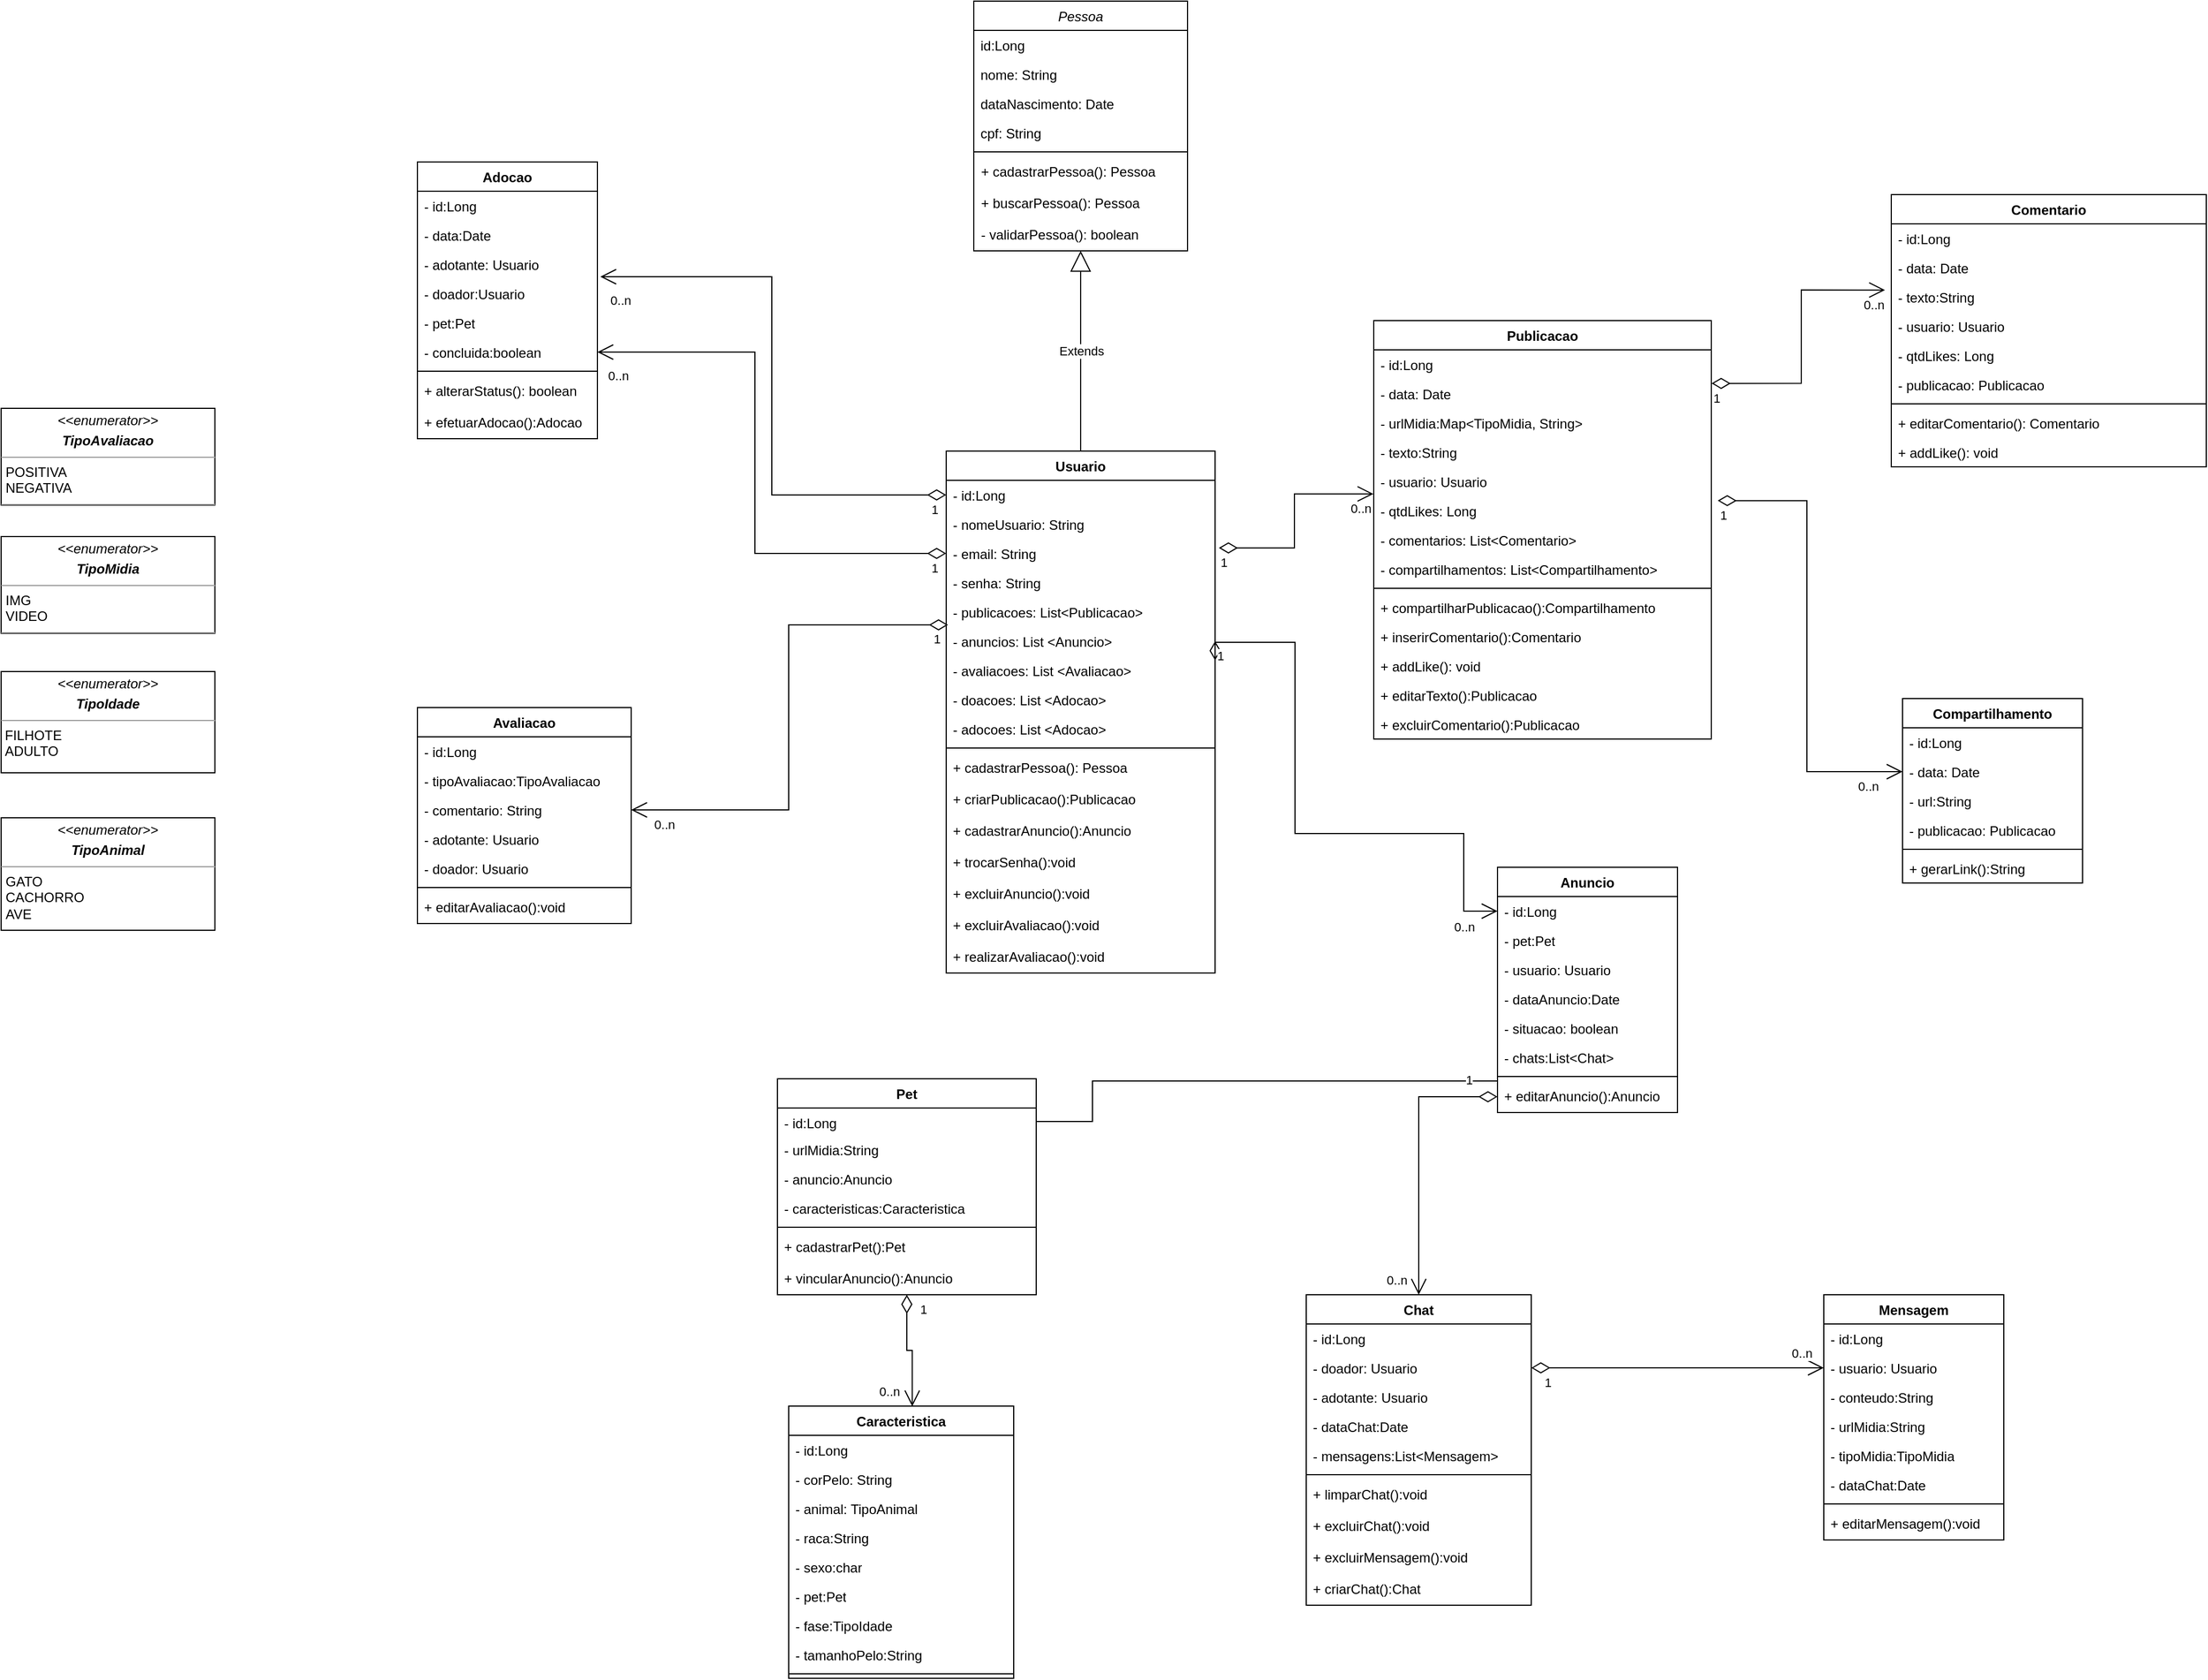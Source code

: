 <mxfile version="22.1.5" type="device">
  <diagram id="C5RBs43oDa-KdzZeNtuy" name="Page-1">
    <mxGraphModel dx="2420" dy="2047" grid="1" gridSize="10" guides="1" tooltips="1" connect="1" arrows="1" fold="1" page="1" pageScale="1" pageWidth="827" pageHeight="1169" math="0" shadow="0">
      <root>
        <mxCell id="WIyWlLk6GJQsqaUBKTNV-0" />
        <mxCell id="WIyWlLk6GJQsqaUBKTNV-1" parent="WIyWlLk6GJQsqaUBKTNV-0" />
        <mxCell id="zkfFHV4jXpPFQw0GAbJ--0" value="Pessoa" style="swimlane;fontStyle=2;align=center;verticalAlign=top;childLayout=stackLayout;horizontal=1;startSize=26;horizontalStack=0;resizeParent=1;resizeLast=0;collapsible=1;marginBottom=0;rounded=0;shadow=0;strokeWidth=1;" parent="WIyWlLk6GJQsqaUBKTNV-1" vertex="1">
          <mxGeometry x="294.5" y="-80" width="190" height="222" as="geometry">
            <mxRectangle x="230" y="140" width="160" height="26" as="alternateBounds" />
          </mxGeometry>
        </mxCell>
        <mxCell id="1n4p_gK2MadSeuQnllHb-14" value="id:Long" style="text;align=left;verticalAlign=top;spacingLeft=4;spacingRight=4;overflow=hidden;rotatable=0;points=[[0,0.5],[1,0.5]];portConstraint=eastwest;" vertex="1" parent="zkfFHV4jXpPFQw0GAbJ--0">
          <mxGeometry y="26" width="190" height="26" as="geometry" />
        </mxCell>
        <mxCell id="zkfFHV4jXpPFQw0GAbJ--1" value="nome: String" style="text;align=left;verticalAlign=top;spacingLeft=4;spacingRight=4;overflow=hidden;rotatable=0;points=[[0,0.5],[1,0.5]];portConstraint=eastwest;" parent="zkfFHV4jXpPFQw0GAbJ--0" vertex="1">
          <mxGeometry y="52" width="190" height="26" as="geometry" />
        </mxCell>
        <mxCell id="zkfFHV4jXpPFQw0GAbJ--2" value="dataNascimento: Date" style="text;align=left;verticalAlign=top;spacingLeft=4;spacingRight=4;overflow=hidden;rotatable=0;points=[[0,0.5],[1,0.5]];portConstraint=eastwest;rounded=0;shadow=0;html=0;" parent="zkfFHV4jXpPFQw0GAbJ--0" vertex="1">
          <mxGeometry y="78" width="190" height="26" as="geometry" />
        </mxCell>
        <mxCell id="zkfFHV4jXpPFQw0GAbJ--3" value="cpf: String&#xa;" style="text;align=left;verticalAlign=top;spacingLeft=4;spacingRight=4;overflow=hidden;rotatable=0;points=[[0,0.5],[1,0.5]];portConstraint=eastwest;rounded=0;shadow=0;html=0;" parent="zkfFHV4jXpPFQw0GAbJ--0" vertex="1">
          <mxGeometry y="104" width="190" height="26" as="geometry" />
        </mxCell>
        <mxCell id="zkfFHV4jXpPFQw0GAbJ--4" value="" style="line;html=1;strokeWidth=1;align=left;verticalAlign=middle;spacingTop=-1;spacingLeft=3;spacingRight=3;rotatable=0;labelPosition=right;points=[];portConstraint=eastwest;" parent="zkfFHV4jXpPFQw0GAbJ--0" vertex="1">
          <mxGeometry y="130" width="190" height="8" as="geometry" />
        </mxCell>
        <mxCell id="1n4p_gK2MadSeuQnllHb-171" value="+ cadastrarPessoa(): Pessoa" style="text;strokeColor=none;fillColor=none;align=left;verticalAlign=top;spacingLeft=4;spacingRight=4;overflow=hidden;rotatable=0;points=[[0,0.5],[1,0.5]];portConstraint=eastwest;whiteSpace=wrap;html=1;" vertex="1" parent="zkfFHV4jXpPFQw0GAbJ--0">
          <mxGeometry y="138" width="190" height="28" as="geometry" />
        </mxCell>
        <mxCell id="1n4p_gK2MadSeuQnllHb-172" value="+ buscarPessoa(): Pessoa" style="text;strokeColor=none;fillColor=none;align=left;verticalAlign=top;spacingLeft=4;spacingRight=4;overflow=hidden;rotatable=0;points=[[0,0.5],[1,0.5]];portConstraint=eastwest;whiteSpace=wrap;html=1;" vertex="1" parent="zkfFHV4jXpPFQw0GAbJ--0">
          <mxGeometry y="166" width="190" height="28" as="geometry" />
        </mxCell>
        <mxCell id="1n4p_gK2MadSeuQnllHb-173" value="- validarPessoa(): boolean" style="text;strokeColor=none;fillColor=none;align=left;verticalAlign=top;spacingLeft=4;spacingRight=4;overflow=hidden;rotatable=0;points=[[0,0.5],[1,0.5]];portConstraint=eastwest;whiteSpace=wrap;html=1;" vertex="1" parent="zkfFHV4jXpPFQw0GAbJ--0">
          <mxGeometry y="194" width="190" height="28" as="geometry" />
        </mxCell>
        <mxCell id="1n4p_gK2MadSeuQnllHb-1" value="Usuario" style="swimlane;fontStyle=1;align=center;verticalAlign=top;childLayout=stackLayout;horizontal=1;startSize=26;horizontalStack=0;resizeParent=1;resizeLast=0;collapsible=1;marginBottom=0;rounded=0;shadow=0;strokeWidth=1;" vertex="1" parent="WIyWlLk6GJQsqaUBKTNV-1">
          <mxGeometry x="270" y="320" width="239" height="464" as="geometry">
            <mxRectangle x="340" y="380" width="170" height="26" as="alternateBounds" />
          </mxGeometry>
        </mxCell>
        <mxCell id="1n4p_gK2MadSeuQnllHb-13" value="- id:Long" style="text;align=left;verticalAlign=top;spacingLeft=4;spacingRight=4;overflow=hidden;rotatable=0;points=[[0,0.5],[1,0.5]];portConstraint=eastwest;" vertex="1" parent="1n4p_gK2MadSeuQnllHb-1">
          <mxGeometry y="26" width="239" height="26" as="geometry" />
        </mxCell>
        <mxCell id="1n4p_gK2MadSeuQnllHb-2" value="- nomeUsuario: String" style="text;align=left;verticalAlign=top;spacingLeft=4;spacingRight=4;overflow=hidden;rotatable=0;points=[[0,0.5],[1,0.5]];portConstraint=eastwest;" vertex="1" parent="1n4p_gK2MadSeuQnllHb-1">
          <mxGeometry y="52" width="239" height="26" as="geometry" />
        </mxCell>
        <mxCell id="1n4p_gK2MadSeuQnllHb-4" value="- email: String" style="text;align=left;verticalAlign=top;spacingLeft=4;spacingRight=4;overflow=hidden;rotatable=0;points=[[0,0.5],[1,0.5]];portConstraint=eastwest;" vertex="1" parent="1n4p_gK2MadSeuQnllHb-1">
          <mxGeometry y="78" width="239" height="26" as="geometry" />
        </mxCell>
        <mxCell id="1n4p_gK2MadSeuQnllHb-5" value="- senha: String" style="text;align=left;verticalAlign=top;spacingLeft=4;spacingRight=4;overflow=hidden;rotatable=0;points=[[0,0.5],[1,0.5]];portConstraint=eastwest;" vertex="1" parent="1n4p_gK2MadSeuQnllHb-1">
          <mxGeometry y="104" width="239" height="26" as="geometry" />
        </mxCell>
        <mxCell id="1n4p_gK2MadSeuQnllHb-12" value="- publicacoes: List&lt;Publicacao&gt;" style="text;align=left;verticalAlign=top;spacingLeft=4;spacingRight=4;overflow=hidden;rotatable=0;points=[[0,0.5],[1,0.5]];portConstraint=eastwest;" vertex="1" parent="1n4p_gK2MadSeuQnllHb-1">
          <mxGeometry y="130" width="239" height="26" as="geometry" />
        </mxCell>
        <mxCell id="1n4p_gK2MadSeuQnllHb-108" value="- anuncios: List &lt;Anuncio&gt;" style="text;align=left;verticalAlign=top;spacingLeft=4;spacingRight=4;overflow=hidden;rotatable=0;points=[[0,0.5],[1,0.5]];portConstraint=eastwest;" vertex="1" parent="1n4p_gK2MadSeuQnllHb-1">
          <mxGeometry y="156" width="239" height="26" as="geometry" />
        </mxCell>
        <mxCell id="1n4p_gK2MadSeuQnllHb-139" value="- avaliacoes: List &lt;Avaliacao&gt;" style="text;align=left;verticalAlign=top;spacingLeft=4;spacingRight=4;overflow=hidden;rotatable=0;points=[[0,0.5],[1,0.5]];portConstraint=eastwest;" vertex="1" parent="1n4p_gK2MadSeuQnllHb-1">
          <mxGeometry y="182" width="239" height="26" as="geometry" />
        </mxCell>
        <mxCell id="1n4p_gK2MadSeuQnllHb-158" value="- doacoes: List &lt;Adocao&gt;" style="text;align=left;verticalAlign=top;spacingLeft=4;spacingRight=4;overflow=hidden;rotatable=0;points=[[0,0.5],[1,0.5]];portConstraint=eastwest;" vertex="1" parent="1n4p_gK2MadSeuQnllHb-1">
          <mxGeometry y="208" width="239" height="26" as="geometry" />
        </mxCell>
        <mxCell id="1n4p_gK2MadSeuQnllHb-159" value="- adocoes: List &lt;Adocao&gt;" style="text;align=left;verticalAlign=top;spacingLeft=4;spacingRight=4;overflow=hidden;rotatable=0;points=[[0,0.5],[1,0.5]];portConstraint=eastwest;" vertex="1" parent="1n4p_gK2MadSeuQnllHb-1">
          <mxGeometry y="234" width="239" height="26" as="geometry" />
        </mxCell>
        <mxCell id="1n4p_gK2MadSeuQnllHb-3" value="" style="line;html=1;strokeWidth=1;align=left;verticalAlign=middle;spacingTop=-1;spacingLeft=3;spacingRight=3;rotatable=0;labelPosition=right;points=[];portConstraint=eastwest;" vertex="1" parent="1n4p_gK2MadSeuQnllHb-1">
          <mxGeometry y="260" width="239" height="8" as="geometry" />
        </mxCell>
        <mxCell id="1n4p_gK2MadSeuQnllHb-174" value="+ cadastrarPessoa(): Pessoa" style="text;strokeColor=none;fillColor=none;align=left;verticalAlign=top;spacingLeft=4;spacingRight=4;overflow=hidden;rotatable=0;points=[[0,0.5],[1,0.5]];portConstraint=eastwest;whiteSpace=wrap;html=1;" vertex="1" parent="1n4p_gK2MadSeuQnllHb-1">
          <mxGeometry y="268" width="239" height="28" as="geometry" />
        </mxCell>
        <mxCell id="1n4p_gK2MadSeuQnllHb-175" value="+ criarPublicacao():Publicacao" style="text;strokeColor=none;fillColor=none;align=left;verticalAlign=top;spacingLeft=4;spacingRight=4;overflow=hidden;rotatable=0;points=[[0,0.5],[1,0.5]];portConstraint=eastwest;whiteSpace=wrap;html=1;" vertex="1" parent="1n4p_gK2MadSeuQnllHb-1">
          <mxGeometry y="296" width="239" height="28" as="geometry" />
        </mxCell>
        <mxCell id="1n4p_gK2MadSeuQnllHb-176" value="+ cadastrarAnuncio():Anuncio" style="text;strokeColor=none;fillColor=none;align=left;verticalAlign=top;spacingLeft=4;spacingRight=4;overflow=hidden;rotatable=0;points=[[0,0.5],[1,0.5]];portConstraint=eastwest;whiteSpace=wrap;html=1;" vertex="1" parent="1n4p_gK2MadSeuQnllHb-1">
          <mxGeometry y="324" width="239" height="28" as="geometry" />
        </mxCell>
        <mxCell id="1n4p_gK2MadSeuQnllHb-177" value="+ trocarSenha():void" style="text;strokeColor=none;fillColor=none;align=left;verticalAlign=top;spacingLeft=4;spacingRight=4;overflow=hidden;rotatable=0;points=[[0,0.5],[1,0.5]];portConstraint=eastwest;whiteSpace=wrap;html=1;" vertex="1" parent="1n4p_gK2MadSeuQnllHb-1">
          <mxGeometry y="352" width="239" height="28" as="geometry" />
        </mxCell>
        <mxCell id="1n4p_gK2MadSeuQnllHb-198" value="+ excluirAnuncio():void" style="text;strokeColor=none;fillColor=none;align=left;verticalAlign=top;spacingLeft=4;spacingRight=4;overflow=hidden;rotatable=0;points=[[0,0.5],[1,0.5]];portConstraint=eastwest;whiteSpace=wrap;html=1;" vertex="1" parent="1n4p_gK2MadSeuQnllHb-1">
          <mxGeometry y="380" width="239" height="28" as="geometry" />
        </mxCell>
        <mxCell id="1n4p_gK2MadSeuQnllHb-200" value="+ excluirAvaliacao():void" style="text;strokeColor=none;fillColor=none;align=left;verticalAlign=top;spacingLeft=4;spacingRight=4;overflow=hidden;rotatable=0;points=[[0,0.5],[1,0.5]];portConstraint=eastwest;whiteSpace=wrap;html=1;" vertex="1" parent="1n4p_gK2MadSeuQnllHb-1">
          <mxGeometry y="408" width="239" height="28" as="geometry" />
        </mxCell>
        <mxCell id="1n4p_gK2MadSeuQnllHb-178" value="+ realizarAvaliacao():void" style="text;strokeColor=none;fillColor=none;align=left;verticalAlign=top;spacingLeft=4;spacingRight=4;overflow=hidden;rotatable=0;points=[[0,0.5],[1,0.5]];portConstraint=eastwest;whiteSpace=wrap;html=1;" vertex="1" parent="1n4p_gK2MadSeuQnllHb-1">
          <mxGeometry y="436" width="239" height="28" as="geometry" />
        </mxCell>
        <mxCell id="1n4p_gK2MadSeuQnllHb-7" value="Extends" style="endArrow=block;endSize=16;endFill=0;html=1;rounded=0;exitX=0.5;exitY=0;exitDx=0;exitDy=0;entryX=0.5;entryY=1;entryDx=0;entryDy=0;" edge="1" parent="WIyWlLk6GJQsqaUBKTNV-1" source="1n4p_gK2MadSeuQnllHb-1" target="zkfFHV4jXpPFQw0GAbJ--0">
          <mxGeometry width="160" relative="1" as="geometry">
            <mxPoint x="330" y="310" as="sourcePoint" />
            <mxPoint x="500" y="320" as="targetPoint" />
          </mxGeometry>
        </mxCell>
        <mxCell id="1n4p_gK2MadSeuQnllHb-8" value="Publicacao" style="swimlane;fontStyle=1;align=center;verticalAlign=top;childLayout=stackLayout;horizontal=1;startSize=26;horizontalStack=0;resizeParent=1;resizeParentMax=0;resizeLast=0;collapsible=1;marginBottom=0;whiteSpace=wrap;html=1;" vertex="1" parent="WIyWlLk6GJQsqaUBKTNV-1">
          <mxGeometry x="650" y="204" width="300" height="372" as="geometry" />
        </mxCell>
        <mxCell id="1n4p_gK2MadSeuQnllHb-15" value="- id:Long" style="text;align=left;verticalAlign=top;spacingLeft=4;spacingRight=4;overflow=hidden;rotatable=0;points=[[0,0.5],[1,0.5]];portConstraint=eastwest;" vertex="1" parent="1n4p_gK2MadSeuQnllHb-8">
          <mxGeometry y="26" width="300" height="26" as="geometry" />
        </mxCell>
        <mxCell id="1n4p_gK2MadSeuQnllHb-9" value="- data: Date" style="text;strokeColor=none;fillColor=none;align=left;verticalAlign=top;spacingLeft=4;spacingRight=4;overflow=hidden;rotatable=0;points=[[0,0.5],[1,0.5]];portConstraint=eastwest;whiteSpace=wrap;html=1;" vertex="1" parent="1n4p_gK2MadSeuQnllHb-8">
          <mxGeometry y="52" width="300" height="26" as="geometry" />
        </mxCell>
        <mxCell id="1n4p_gK2MadSeuQnllHb-16" value="- urlMidia:Map&amp;lt;TipoMidia, String&amp;gt;" style="text;strokeColor=none;fillColor=none;align=left;verticalAlign=top;spacingLeft=4;spacingRight=4;overflow=hidden;rotatable=0;points=[[0,0.5],[1,0.5]];portConstraint=eastwest;whiteSpace=wrap;html=1;" vertex="1" parent="1n4p_gK2MadSeuQnllHb-8">
          <mxGeometry y="78" width="300" height="26" as="geometry" />
        </mxCell>
        <mxCell id="1n4p_gK2MadSeuQnllHb-25" value="- texto:String" style="text;strokeColor=none;fillColor=none;align=left;verticalAlign=top;spacingLeft=4;spacingRight=4;overflow=hidden;rotatable=0;points=[[0,0.5],[1,0.5]];portConstraint=eastwest;whiteSpace=wrap;html=1;" vertex="1" parent="1n4p_gK2MadSeuQnllHb-8">
          <mxGeometry y="104" width="300" height="26" as="geometry" />
        </mxCell>
        <mxCell id="1n4p_gK2MadSeuQnllHb-26" value="- usuario: Usuario" style="text;strokeColor=none;fillColor=none;align=left;verticalAlign=top;spacingLeft=4;spacingRight=4;overflow=hidden;rotatable=0;points=[[0,0.5],[1,0.5]];portConstraint=eastwest;whiteSpace=wrap;html=1;" vertex="1" parent="1n4p_gK2MadSeuQnllHb-8">
          <mxGeometry y="130" width="300" height="26" as="geometry" />
        </mxCell>
        <mxCell id="1n4p_gK2MadSeuQnllHb-27" value="- qtdLikes: Long" style="text;strokeColor=none;fillColor=none;align=left;verticalAlign=top;spacingLeft=4;spacingRight=4;overflow=hidden;rotatable=0;points=[[0,0.5],[1,0.5]];portConstraint=eastwest;whiteSpace=wrap;html=1;" vertex="1" parent="1n4p_gK2MadSeuQnllHb-8">
          <mxGeometry y="156" width="300" height="26" as="geometry" />
        </mxCell>
        <mxCell id="1n4p_gK2MadSeuQnllHb-37" value="- comentarios: List&amp;lt;Comentario&amp;gt;" style="text;strokeColor=none;fillColor=none;align=left;verticalAlign=top;spacingLeft=4;spacingRight=4;overflow=hidden;rotatable=0;points=[[0,0.5],[1,0.5]];portConstraint=eastwest;whiteSpace=wrap;html=1;" vertex="1" parent="1n4p_gK2MadSeuQnllHb-8">
          <mxGeometry y="182" width="300" height="26" as="geometry" />
        </mxCell>
        <mxCell id="1n4p_gK2MadSeuQnllHb-45" value="- compartilhamentos: List&amp;lt;Compartilhamento&amp;gt;" style="text;strokeColor=none;fillColor=none;align=left;verticalAlign=top;spacingLeft=4;spacingRight=4;overflow=hidden;rotatable=0;points=[[0,0.5],[1,0.5]];portConstraint=eastwest;whiteSpace=wrap;html=1;" vertex="1" parent="1n4p_gK2MadSeuQnllHb-8">
          <mxGeometry y="208" width="300" height="26" as="geometry" />
        </mxCell>
        <mxCell id="1n4p_gK2MadSeuQnllHb-10" value="" style="line;strokeWidth=1;fillColor=none;align=left;verticalAlign=middle;spacingTop=-1;spacingLeft=3;spacingRight=3;rotatable=0;labelPosition=right;points=[];portConstraint=eastwest;strokeColor=inherit;" vertex="1" parent="1n4p_gK2MadSeuQnllHb-8">
          <mxGeometry y="234" width="300" height="8" as="geometry" />
        </mxCell>
        <mxCell id="1n4p_gK2MadSeuQnllHb-191" value="+ compartilharPublicacao():Compartilhamento" style="text;strokeColor=none;fillColor=none;align=left;verticalAlign=top;spacingLeft=4;spacingRight=4;overflow=hidden;rotatable=0;points=[[0,0.5],[1,0.5]];portConstraint=eastwest;whiteSpace=wrap;html=1;" vertex="1" parent="1n4p_gK2MadSeuQnllHb-8">
          <mxGeometry y="242" width="300" height="26" as="geometry" />
        </mxCell>
        <mxCell id="1n4p_gK2MadSeuQnllHb-192" value="+ inserirComentario():Comentario" style="text;strokeColor=none;fillColor=none;align=left;verticalAlign=top;spacingLeft=4;spacingRight=4;overflow=hidden;rotatable=0;points=[[0,0.5],[1,0.5]];portConstraint=eastwest;whiteSpace=wrap;html=1;" vertex="1" parent="1n4p_gK2MadSeuQnllHb-8">
          <mxGeometry y="268" width="300" height="26" as="geometry" />
        </mxCell>
        <mxCell id="1n4p_gK2MadSeuQnllHb-193" value="+ addLike(): void" style="text;strokeColor=none;fillColor=none;align=left;verticalAlign=top;spacingLeft=4;spacingRight=4;overflow=hidden;rotatable=0;points=[[0,0.5],[1,0.5]];portConstraint=eastwest;whiteSpace=wrap;html=1;" vertex="1" parent="1n4p_gK2MadSeuQnllHb-8">
          <mxGeometry y="294" width="300" height="26" as="geometry" />
        </mxCell>
        <mxCell id="1n4p_gK2MadSeuQnllHb-194" value="+ editarTexto():Publicacao" style="text;strokeColor=none;fillColor=none;align=left;verticalAlign=top;spacingLeft=4;spacingRight=4;overflow=hidden;rotatable=0;points=[[0,0.5],[1,0.5]];portConstraint=eastwest;whiteSpace=wrap;html=1;" vertex="1" parent="1n4p_gK2MadSeuQnllHb-8">
          <mxGeometry y="320" width="300" height="26" as="geometry" />
        </mxCell>
        <mxCell id="1n4p_gK2MadSeuQnllHb-197" value="+ excluirComentario():Publicacao" style="text;strokeColor=none;fillColor=none;align=left;verticalAlign=top;spacingLeft=4;spacingRight=4;overflow=hidden;rotatable=0;points=[[0,0.5],[1,0.5]];portConstraint=eastwest;whiteSpace=wrap;html=1;" vertex="1" parent="1n4p_gK2MadSeuQnllHb-8">
          <mxGeometry y="346" width="300" height="26" as="geometry" />
        </mxCell>
        <mxCell id="1n4p_gK2MadSeuQnllHb-23" value="&lt;p style=&quot;margin:0px;margin-top:4px;text-align:center;&quot;&gt;&lt;i&gt;&amp;lt;&amp;lt;enumerator&amp;gt;&amp;gt;&lt;/i&gt;&lt;/p&gt;&lt;p style=&quot;margin:0px;margin-top:4px;text-align:center;&quot;&gt;&lt;i&gt;&lt;b&gt;TipoMidia&lt;br&gt;&lt;/b&gt;&lt;/i&gt;&lt;/p&gt;&lt;hr size=&quot;1&quot;&gt;&lt;p style=&quot;margin:0px;margin-left:4px;&quot;&gt;IMG&lt;/p&gt;&lt;p style=&quot;margin:0px;margin-left:4px;&quot;&gt;VIDEO&lt;br&gt;&lt;/p&gt;&lt;hr size=&quot;1&quot;&gt;" style="verticalAlign=top;align=left;overflow=fill;fontSize=12;fontFamily=Helvetica;html=1;whiteSpace=wrap;" vertex="1" parent="WIyWlLk6GJQsqaUBKTNV-1">
          <mxGeometry x="-570" y="396" width="190" height="86" as="geometry" />
        </mxCell>
        <mxCell id="1n4p_gK2MadSeuQnllHb-28" value="Comentario" style="swimlane;fontStyle=1;align=center;verticalAlign=top;childLayout=stackLayout;horizontal=1;startSize=26;horizontalStack=0;resizeParent=1;resizeParentMax=0;resizeLast=0;collapsible=1;marginBottom=0;whiteSpace=wrap;html=1;" vertex="1" parent="WIyWlLk6GJQsqaUBKTNV-1">
          <mxGeometry x="1110" y="92" width="280" height="242" as="geometry" />
        </mxCell>
        <mxCell id="1n4p_gK2MadSeuQnllHb-29" value="- id:Long" style="text;align=left;verticalAlign=top;spacingLeft=4;spacingRight=4;overflow=hidden;rotatable=0;points=[[0,0.5],[1,0.5]];portConstraint=eastwest;" vertex="1" parent="1n4p_gK2MadSeuQnllHb-28">
          <mxGeometry y="26" width="280" height="26" as="geometry" />
        </mxCell>
        <mxCell id="1n4p_gK2MadSeuQnllHb-30" value="- data: Date" style="text;strokeColor=none;fillColor=none;align=left;verticalAlign=top;spacingLeft=4;spacingRight=4;overflow=hidden;rotatable=0;points=[[0,0.5],[1,0.5]];portConstraint=eastwest;whiteSpace=wrap;html=1;" vertex="1" parent="1n4p_gK2MadSeuQnllHb-28">
          <mxGeometry y="52" width="280" height="26" as="geometry" />
        </mxCell>
        <mxCell id="1n4p_gK2MadSeuQnllHb-33" value="- texto:String" style="text;strokeColor=none;fillColor=none;align=left;verticalAlign=top;spacingLeft=4;spacingRight=4;overflow=hidden;rotatable=0;points=[[0,0.5],[1,0.5]];portConstraint=eastwest;whiteSpace=wrap;html=1;" vertex="1" parent="1n4p_gK2MadSeuQnllHb-28">
          <mxGeometry y="78" width="280" height="26" as="geometry" />
        </mxCell>
        <mxCell id="1n4p_gK2MadSeuQnllHb-34" value="- usuario: Usuario" style="text;strokeColor=none;fillColor=none;align=left;verticalAlign=top;spacingLeft=4;spacingRight=4;overflow=hidden;rotatable=0;points=[[0,0.5],[1,0.5]];portConstraint=eastwest;whiteSpace=wrap;html=1;" vertex="1" parent="1n4p_gK2MadSeuQnllHb-28">
          <mxGeometry y="104" width="280" height="26" as="geometry" />
        </mxCell>
        <mxCell id="1n4p_gK2MadSeuQnllHb-35" value="- qtdLikes: Long" style="text;strokeColor=none;fillColor=none;align=left;verticalAlign=top;spacingLeft=4;spacingRight=4;overflow=hidden;rotatable=0;points=[[0,0.5],[1,0.5]];portConstraint=eastwest;whiteSpace=wrap;html=1;" vertex="1" parent="1n4p_gK2MadSeuQnllHb-28">
          <mxGeometry y="130" width="280" height="26" as="geometry" />
        </mxCell>
        <mxCell id="1n4p_gK2MadSeuQnllHb-106" value="- publicacao: Publicacao" style="text;strokeColor=none;fillColor=none;align=left;verticalAlign=top;spacingLeft=4;spacingRight=4;overflow=hidden;rotatable=0;points=[[0,0.5],[1,0.5]];portConstraint=eastwest;whiteSpace=wrap;html=1;" vertex="1" parent="1n4p_gK2MadSeuQnllHb-28">
          <mxGeometry y="156" width="280" height="26" as="geometry" />
        </mxCell>
        <mxCell id="1n4p_gK2MadSeuQnllHb-36" value="" style="line;strokeWidth=1;fillColor=none;align=left;verticalAlign=middle;spacingTop=-1;spacingLeft=3;spacingRight=3;rotatable=0;labelPosition=right;points=[];portConstraint=eastwest;strokeColor=inherit;" vertex="1" parent="1n4p_gK2MadSeuQnllHb-28">
          <mxGeometry y="182" width="280" height="8" as="geometry" />
        </mxCell>
        <mxCell id="1n4p_gK2MadSeuQnllHb-195" value="+ editarComentario(): Comentario" style="text;strokeColor=none;fillColor=none;align=left;verticalAlign=top;spacingLeft=4;spacingRight=4;overflow=hidden;rotatable=0;points=[[0,0.5],[1,0.5]];portConstraint=eastwest;whiteSpace=wrap;html=1;" vertex="1" parent="1n4p_gK2MadSeuQnllHb-28">
          <mxGeometry y="190" width="280" height="26" as="geometry" />
        </mxCell>
        <mxCell id="1n4p_gK2MadSeuQnllHb-196" value="+ addLike(): void" style="text;strokeColor=none;fillColor=none;align=left;verticalAlign=top;spacingLeft=4;spacingRight=4;overflow=hidden;rotatable=0;points=[[0,0.5],[1,0.5]];portConstraint=eastwest;whiteSpace=wrap;html=1;" vertex="1" parent="1n4p_gK2MadSeuQnllHb-28">
          <mxGeometry y="216" width="280" height="26" as="geometry" />
        </mxCell>
        <mxCell id="1n4p_gK2MadSeuQnllHb-38" value="Compartilhamento" style="swimlane;fontStyle=1;align=center;verticalAlign=top;childLayout=stackLayout;horizontal=1;startSize=26;horizontalStack=0;resizeParent=1;resizeParentMax=0;resizeLast=0;collapsible=1;marginBottom=0;whiteSpace=wrap;html=1;" vertex="1" parent="WIyWlLk6GJQsqaUBKTNV-1">
          <mxGeometry x="1120" y="540" width="160" height="164" as="geometry" />
        </mxCell>
        <mxCell id="1n4p_gK2MadSeuQnllHb-39" value="- id:Long" style="text;align=left;verticalAlign=top;spacingLeft=4;spacingRight=4;overflow=hidden;rotatable=0;points=[[0,0.5],[1,0.5]];portConstraint=eastwest;" vertex="1" parent="1n4p_gK2MadSeuQnllHb-38">
          <mxGeometry y="26" width="160" height="26" as="geometry" />
        </mxCell>
        <mxCell id="1n4p_gK2MadSeuQnllHb-40" value="- data: Date" style="text;strokeColor=none;fillColor=none;align=left;verticalAlign=top;spacingLeft=4;spacingRight=4;overflow=hidden;rotatable=0;points=[[0,0.5],[1,0.5]];portConstraint=eastwest;whiteSpace=wrap;html=1;" vertex="1" parent="1n4p_gK2MadSeuQnllHb-38">
          <mxGeometry y="52" width="160" height="26" as="geometry" />
        </mxCell>
        <mxCell id="1n4p_gK2MadSeuQnllHb-107" value="- url:String" style="text;strokeColor=none;fillColor=none;align=left;verticalAlign=top;spacingLeft=4;spacingRight=4;overflow=hidden;rotatable=0;points=[[0,0.5],[1,0.5]];portConstraint=eastwest;whiteSpace=wrap;html=1;" vertex="1" parent="1n4p_gK2MadSeuQnllHb-38">
          <mxGeometry y="78" width="160" height="26" as="geometry" />
        </mxCell>
        <mxCell id="1n4p_gK2MadSeuQnllHb-41" value="- publicacao: Publicacao" style="text;strokeColor=none;fillColor=none;align=left;verticalAlign=top;spacingLeft=4;spacingRight=4;overflow=hidden;rotatable=0;points=[[0,0.5],[1,0.5]];portConstraint=eastwest;whiteSpace=wrap;html=1;" vertex="1" parent="1n4p_gK2MadSeuQnllHb-38">
          <mxGeometry y="104" width="160" height="26" as="geometry" />
        </mxCell>
        <mxCell id="1n4p_gK2MadSeuQnllHb-44" value="" style="line;strokeWidth=1;fillColor=none;align=left;verticalAlign=middle;spacingTop=-1;spacingLeft=3;spacingRight=3;rotatable=0;labelPosition=right;points=[];portConstraint=eastwest;strokeColor=inherit;" vertex="1" parent="1n4p_gK2MadSeuQnllHb-38">
          <mxGeometry y="130" width="160" height="8" as="geometry" />
        </mxCell>
        <mxCell id="1n4p_gK2MadSeuQnllHb-190" value="+ gerarLink():String" style="text;strokeColor=none;fillColor=none;align=left;verticalAlign=top;spacingLeft=4;spacingRight=4;overflow=hidden;rotatable=0;points=[[0,0.5],[1,0.5]];portConstraint=eastwest;whiteSpace=wrap;html=1;" vertex="1" parent="1n4p_gK2MadSeuQnllHb-38">
          <mxGeometry y="138" width="160" height="26" as="geometry" />
        </mxCell>
        <mxCell id="1n4p_gK2MadSeuQnllHb-46" value="Pet" style="swimlane;fontStyle=1;align=center;verticalAlign=top;childLayout=stackLayout;horizontal=1;startSize=26;horizontalStack=0;resizeParent=1;resizeParentMax=0;resizeLast=0;collapsible=1;marginBottom=0;whiteSpace=wrap;html=1;" vertex="1" parent="WIyWlLk6GJQsqaUBKTNV-1">
          <mxGeometry x="120" y="878" width="230" height="192" as="geometry" />
        </mxCell>
        <mxCell id="1n4p_gK2MadSeuQnllHb-47" value="- id:Long" style="text;align=left;verticalAlign=top;spacingLeft=4;spacingRight=4;overflow=hidden;rotatable=0;points=[[0,0.5],[1,0.5]];portConstraint=eastwest;" vertex="1" parent="1n4p_gK2MadSeuQnllHb-46">
          <mxGeometry y="26" width="230" height="24" as="geometry" />
        </mxCell>
        <mxCell id="1n4p_gK2MadSeuQnllHb-49" value="- urlMidia:String" style="text;strokeColor=none;fillColor=none;align=left;verticalAlign=top;spacingLeft=4;spacingRight=4;overflow=hidden;rotatable=0;points=[[0,0.5],[1,0.5]];portConstraint=eastwest;whiteSpace=wrap;html=1;" vertex="1" parent="1n4p_gK2MadSeuQnllHb-46">
          <mxGeometry y="50" width="230" height="26" as="geometry" />
        </mxCell>
        <mxCell id="1n4p_gK2MadSeuQnllHb-151" value="- anuncio:Anuncio" style="text;strokeColor=none;fillColor=none;align=left;verticalAlign=top;spacingLeft=4;spacingRight=4;overflow=hidden;rotatable=0;points=[[0,0.5],[1,0.5]];portConstraint=eastwest;whiteSpace=wrap;html=1;" vertex="1" parent="1n4p_gK2MadSeuQnllHb-46">
          <mxGeometry y="76" width="230" height="26" as="geometry" />
        </mxCell>
        <mxCell id="1n4p_gK2MadSeuQnllHb-63" value="- caracteristicas:Caracteristica" style="text;strokeColor=none;fillColor=none;align=left;verticalAlign=top;spacingLeft=4;spacingRight=4;overflow=hidden;rotatable=0;points=[[0,0.5],[1,0.5]];portConstraint=eastwest;whiteSpace=wrap;html=1;" vertex="1" parent="1n4p_gK2MadSeuQnllHb-46">
          <mxGeometry y="102" width="230" height="26" as="geometry" />
        </mxCell>
        <mxCell id="1n4p_gK2MadSeuQnllHb-52" value="" style="line;strokeWidth=1;fillColor=none;align=left;verticalAlign=middle;spacingTop=-1;spacingLeft=3;spacingRight=3;rotatable=0;labelPosition=right;points=[];portConstraint=eastwest;strokeColor=inherit;" vertex="1" parent="1n4p_gK2MadSeuQnllHb-46">
          <mxGeometry y="128" width="230" height="8" as="geometry" />
        </mxCell>
        <mxCell id="1n4p_gK2MadSeuQnllHb-179" value="+ cadastrarPet():Pet" style="text;strokeColor=none;fillColor=none;align=left;verticalAlign=top;spacingLeft=4;spacingRight=4;overflow=hidden;rotatable=0;points=[[0,0.5],[1,0.5]];portConstraint=eastwest;whiteSpace=wrap;html=1;" vertex="1" parent="1n4p_gK2MadSeuQnllHb-46">
          <mxGeometry y="136" width="230" height="28" as="geometry" />
        </mxCell>
        <mxCell id="1n4p_gK2MadSeuQnllHb-181" value="+ vincularAnuncio():Anuncio" style="text;strokeColor=none;fillColor=none;align=left;verticalAlign=top;spacingLeft=4;spacingRight=4;overflow=hidden;rotatable=0;points=[[0,0.5],[1,0.5]];portConstraint=eastwest;whiteSpace=wrap;html=1;" vertex="1" parent="1n4p_gK2MadSeuQnllHb-46">
          <mxGeometry y="164" width="230" height="28" as="geometry" />
        </mxCell>
        <mxCell id="1n4p_gK2MadSeuQnllHb-53" value="&lt;p style=&quot;margin:0px;margin-top:4px;text-align:center;&quot;&gt;&lt;i&gt;&amp;lt;&amp;lt;enumerator&amp;gt;&amp;gt;&lt;/i&gt;&lt;/p&gt;&lt;p style=&quot;margin:0px;margin-top:4px;text-align:center;&quot;&gt;&lt;i&gt;&lt;b&gt;TipoAnimal&lt;br&gt;&lt;/b&gt;&lt;/i&gt;&lt;/p&gt;&lt;hr size=&quot;1&quot;&gt;&lt;p style=&quot;margin:0px;margin-left:4px;&quot;&gt;GATO&lt;/p&gt;&lt;p style=&quot;margin:0px;margin-left:4px;&quot;&gt;CACHORRO&lt;/p&gt;&lt;p style=&quot;margin:0px;margin-left:4px;&quot;&gt;AVE&lt;/p&gt;&lt;p style=&quot;margin:0px;margin-left:4px;&quot;&gt;&lt;br&gt;&lt;/p&gt;&lt;p style=&quot;margin:0px;margin-left:4px;&quot;&gt;&lt;br&gt;&lt;/p&gt;&lt;p style=&quot;margin:0px;margin-left:4px;&quot;&gt;&lt;br&gt;&lt;/p&gt;&lt;p style=&quot;margin:0px;margin-left:4px;&quot;&gt;&lt;br&gt;&lt;/p&gt;&lt;p style=&quot;margin:0px;margin-left:4px;&quot;&gt;&lt;br&gt;&lt;/p&gt;&lt;p style=&quot;margin:0px;margin-left:4px;&quot;&gt;&lt;br&gt;&lt;/p&gt;&lt;hr size=&quot;1&quot;&gt;" style="verticalAlign=top;align=left;overflow=fill;fontSize=12;fontFamily=Helvetica;html=1;whiteSpace=wrap;" vertex="1" parent="WIyWlLk6GJQsqaUBKTNV-1">
          <mxGeometry x="-570" y="646" width="190" height="100" as="geometry" />
        </mxCell>
        <mxCell id="1n4p_gK2MadSeuQnllHb-55" value="&lt;p style=&quot;margin:0px;margin-top:4px;text-align:center;&quot;&gt;&lt;i&gt;&amp;lt;&amp;lt;enumerator&amp;gt;&amp;gt;&lt;/i&gt;&lt;/p&gt;&lt;p style=&quot;margin:0px;margin-top:4px;text-align:center;&quot;&gt;&lt;i&gt;&lt;b&gt;TipoIdade&lt;br&gt;&lt;/b&gt;&lt;/i&gt;&lt;/p&gt;&lt;hr size=&quot;1&quot;&gt;&lt;div&gt;&amp;nbsp;FILHOTE &lt;br&gt;&lt;/div&gt;&lt;div&gt;&amp;nbsp;ADULTO&lt;br&gt;&lt;/div&gt;&lt;p style=&quot;margin:0px;margin-left:4px;&quot;&gt;&lt;br&gt;&lt;/p&gt;&lt;p style=&quot;margin:0px;margin-left:4px;&quot;&gt;&lt;br&gt;&lt;/p&gt;&lt;p style=&quot;margin:0px;margin-left:4px;&quot;&gt;&lt;br&gt;&lt;/p&gt;&lt;p style=&quot;margin:0px;margin-left:4px;&quot;&gt;&lt;br&gt;&lt;/p&gt;&lt;p style=&quot;margin:0px;margin-left:4px;&quot;&gt;&lt;br&gt;&lt;/p&gt;&lt;p style=&quot;margin:0px;margin-left:4px;&quot;&gt;&lt;br&gt;&lt;/p&gt;&lt;hr size=&quot;1&quot;&gt;" style="verticalAlign=top;align=left;overflow=fill;fontSize=12;fontFamily=Helvetica;html=1;whiteSpace=wrap;" vertex="1" parent="WIyWlLk6GJQsqaUBKTNV-1">
          <mxGeometry x="-570" y="516" width="190" height="90" as="geometry" />
        </mxCell>
        <mxCell id="1n4p_gK2MadSeuQnllHb-57" value="Caracteristica" style="swimlane;fontStyle=1;align=center;verticalAlign=top;childLayout=stackLayout;horizontal=1;startSize=26;horizontalStack=0;resizeParent=1;resizeParentMax=0;resizeLast=0;collapsible=1;marginBottom=0;whiteSpace=wrap;html=1;" vertex="1" parent="WIyWlLk6GJQsqaUBKTNV-1">
          <mxGeometry x="130" y="1169" width="200" height="242" as="geometry" />
        </mxCell>
        <mxCell id="1n4p_gK2MadSeuQnllHb-58" value="- id:Long" style="text;align=left;verticalAlign=top;spacingLeft=4;spacingRight=4;overflow=hidden;rotatable=0;points=[[0,0.5],[1,0.5]];portConstraint=eastwest;" vertex="1" parent="1n4p_gK2MadSeuQnllHb-57">
          <mxGeometry y="26" width="200" height="26" as="geometry" />
        </mxCell>
        <mxCell id="1n4p_gK2MadSeuQnllHb-59" value="- corPelo: String" style="text;strokeColor=none;fillColor=none;align=left;verticalAlign=top;spacingLeft=4;spacingRight=4;overflow=hidden;rotatable=0;points=[[0,0.5],[1,0.5]];portConstraint=eastwest;whiteSpace=wrap;html=1;" vertex="1" parent="1n4p_gK2MadSeuQnllHb-57">
          <mxGeometry y="52" width="200" height="26" as="geometry" />
        </mxCell>
        <mxCell id="1n4p_gK2MadSeuQnllHb-50" value="- animal: TipoAnimal" style="text;strokeColor=none;fillColor=none;align=left;verticalAlign=top;spacingLeft=4;spacingRight=4;overflow=hidden;rotatable=0;points=[[0,0.5],[1,0.5]];portConstraint=eastwest;whiteSpace=wrap;html=1;" vertex="1" parent="1n4p_gK2MadSeuQnllHb-57">
          <mxGeometry y="78" width="200" height="26" as="geometry" />
        </mxCell>
        <mxCell id="1n4p_gK2MadSeuQnllHb-60" value="- raca:String" style="text;strokeColor=none;fillColor=none;align=left;verticalAlign=top;spacingLeft=4;spacingRight=4;overflow=hidden;rotatable=0;points=[[0,0.5],[1,0.5]];portConstraint=eastwest;whiteSpace=wrap;html=1;" vertex="1" parent="1n4p_gK2MadSeuQnllHb-57">
          <mxGeometry y="104" width="200" height="26" as="geometry" />
        </mxCell>
        <mxCell id="1n4p_gK2MadSeuQnllHb-72" value="- sexo:char" style="text;strokeColor=none;fillColor=none;align=left;verticalAlign=top;spacingLeft=4;spacingRight=4;overflow=hidden;rotatable=0;points=[[0,0.5],[1,0.5]];portConstraint=eastwest;whiteSpace=wrap;html=1;" vertex="1" parent="1n4p_gK2MadSeuQnllHb-57">
          <mxGeometry y="130" width="200" height="26" as="geometry" />
        </mxCell>
        <mxCell id="1n4p_gK2MadSeuQnllHb-64" value="- pet:Pet" style="text;strokeColor=none;fillColor=none;align=left;verticalAlign=top;spacingLeft=4;spacingRight=4;overflow=hidden;rotatable=0;points=[[0,0.5],[1,0.5]];portConstraint=eastwest;whiteSpace=wrap;html=1;" vertex="1" parent="1n4p_gK2MadSeuQnllHb-57">
          <mxGeometry y="156" width="200" height="26" as="geometry" />
        </mxCell>
        <mxCell id="1n4p_gK2MadSeuQnllHb-56" value="- fase:TipoIdade" style="text;strokeColor=none;fillColor=none;align=left;verticalAlign=top;spacingLeft=4;spacingRight=4;overflow=hidden;rotatable=0;points=[[0,0.5],[1,0.5]];portConstraint=eastwest;whiteSpace=wrap;html=1;" vertex="1" parent="1n4p_gK2MadSeuQnllHb-57">
          <mxGeometry y="182" width="200" height="26" as="geometry" />
        </mxCell>
        <mxCell id="1n4p_gK2MadSeuQnllHb-61" value="- tamanhoPelo:String" style="text;strokeColor=none;fillColor=none;align=left;verticalAlign=top;spacingLeft=4;spacingRight=4;overflow=hidden;rotatable=0;points=[[0,0.5],[1,0.5]];portConstraint=eastwest;whiteSpace=wrap;html=1;" vertex="1" parent="1n4p_gK2MadSeuQnllHb-57">
          <mxGeometry y="208" width="200" height="26" as="geometry" />
        </mxCell>
        <mxCell id="1n4p_gK2MadSeuQnllHb-62" value="" style="line;strokeWidth=1;fillColor=none;align=left;verticalAlign=middle;spacingTop=-1;spacingLeft=3;spacingRight=3;rotatable=0;labelPosition=right;points=[];portConstraint=eastwest;strokeColor=inherit;" vertex="1" parent="1n4p_gK2MadSeuQnllHb-57">
          <mxGeometry y="234" width="200" height="8" as="geometry" />
        </mxCell>
        <mxCell id="1n4p_gK2MadSeuQnllHb-65" value="Anuncio" style="swimlane;fontStyle=1;align=center;verticalAlign=top;childLayout=stackLayout;horizontal=1;startSize=26;horizontalStack=0;resizeParent=1;resizeParentMax=0;resizeLast=0;collapsible=1;marginBottom=0;whiteSpace=wrap;html=1;" vertex="1" parent="WIyWlLk6GJQsqaUBKTNV-1">
          <mxGeometry x="760" y="690" width="160" height="218" as="geometry" />
        </mxCell>
        <mxCell id="1n4p_gK2MadSeuQnllHb-66" value="- id:Long" style="text;align=left;verticalAlign=top;spacingLeft=4;spacingRight=4;overflow=hidden;rotatable=0;points=[[0,0.5],[1,0.5]];portConstraint=eastwest;" vertex="1" parent="1n4p_gK2MadSeuQnllHb-65">
          <mxGeometry y="26" width="160" height="26" as="geometry" />
        </mxCell>
        <mxCell id="1n4p_gK2MadSeuQnllHb-68" value="- pet:Pet" style="text;strokeColor=none;fillColor=none;align=left;verticalAlign=top;spacingLeft=4;spacingRight=4;overflow=hidden;rotatable=0;points=[[0,0.5],[1,0.5]];portConstraint=eastwest;whiteSpace=wrap;html=1;" vertex="1" parent="1n4p_gK2MadSeuQnllHb-65">
          <mxGeometry y="52" width="160" height="26" as="geometry" />
        </mxCell>
        <mxCell id="1n4p_gK2MadSeuQnllHb-69" value="- usuario: Usuario" style="text;strokeColor=none;fillColor=none;align=left;verticalAlign=top;spacingLeft=4;spacingRight=4;overflow=hidden;rotatable=0;points=[[0,0.5],[1,0.5]];portConstraint=eastwest;whiteSpace=wrap;html=1;" vertex="1" parent="1n4p_gK2MadSeuQnllHb-65">
          <mxGeometry y="78" width="160" height="26" as="geometry" />
        </mxCell>
        <mxCell id="1n4p_gK2MadSeuQnllHb-73" value="- dataAnuncio:Date" style="text;strokeColor=none;fillColor=none;align=left;verticalAlign=top;spacingLeft=4;spacingRight=4;overflow=hidden;rotatable=0;points=[[0,0.5],[1,0.5]];portConstraint=eastwest;whiteSpace=wrap;html=1;" vertex="1" parent="1n4p_gK2MadSeuQnllHb-65">
          <mxGeometry y="104" width="160" height="26" as="geometry" />
        </mxCell>
        <mxCell id="1n4p_gK2MadSeuQnllHb-189" value="- situacao: boolean" style="text;strokeColor=none;fillColor=none;align=left;verticalAlign=top;spacingLeft=4;spacingRight=4;overflow=hidden;rotatable=0;points=[[0,0.5],[1,0.5]];portConstraint=eastwest;whiteSpace=wrap;html=1;" vertex="1" parent="1n4p_gK2MadSeuQnllHb-65">
          <mxGeometry y="130" width="160" height="26" as="geometry" />
        </mxCell>
        <mxCell id="1n4p_gK2MadSeuQnllHb-124" value="- chats:List&amp;lt;Chat&amp;gt;" style="text;strokeColor=none;fillColor=none;align=left;verticalAlign=top;spacingLeft=4;spacingRight=4;overflow=hidden;rotatable=0;points=[[0,0.5],[1,0.5]];portConstraint=eastwest;whiteSpace=wrap;html=1;" vertex="1" parent="1n4p_gK2MadSeuQnllHb-65">
          <mxGeometry y="156" width="160" height="26" as="geometry" />
        </mxCell>
        <mxCell id="1n4p_gK2MadSeuQnllHb-71" value="" style="line;strokeWidth=1;fillColor=none;align=left;verticalAlign=middle;spacingTop=-1;spacingLeft=3;spacingRight=3;rotatable=0;labelPosition=right;points=[];portConstraint=eastwest;strokeColor=inherit;" vertex="1" parent="1n4p_gK2MadSeuQnllHb-65">
          <mxGeometry y="182" width="160" height="8" as="geometry" />
        </mxCell>
        <mxCell id="1n4p_gK2MadSeuQnllHb-187" value="+ editarAnuncio():Anuncio" style="text;strokeColor=none;fillColor=none;align=left;verticalAlign=top;spacingLeft=4;spacingRight=4;overflow=hidden;rotatable=0;points=[[0,0.5],[1,0.5]];portConstraint=eastwest;whiteSpace=wrap;html=1;" vertex="1" parent="1n4p_gK2MadSeuQnllHb-65">
          <mxGeometry y="190" width="160" height="28" as="geometry" />
        </mxCell>
        <mxCell id="1n4p_gK2MadSeuQnllHb-74" value="Chat" style="swimlane;fontStyle=1;align=center;verticalAlign=top;childLayout=stackLayout;horizontal=1;startSize=26;horizontalStack=0;resizeParent=1;resizeParentMax=0;resizeLast=0;collapsible=1;marginBottom=0;whiteSpace=wrap;html=1;" vertex="1" parent="WIyWlLk6GJQsqaUBKTNV-1">
          <mxGeometry x="590" y="1070" width="200" height="276" as="geometry" />
        </mxCell>
        <mxCell id="1n4p_gK2MadSeuQnllHb-75" value="- id:Long" style="text;align=left;verticalAlign=top;spacingLeft=4;spacingRight=4;overflow=hidden;rotatable=0;points=[[0,0.5],[1,0.5]];portConstraint=eastwest;" vertex="1" parent="1n4p_gK2MadSeuQnllHb-74">
          <mxGeometry y="26" width="200" height="26" as="geometry" />
        </mxCell>
        <mxCell id="1n4p_gK2MadSeuQnllHb-77" value="- doador: Usuario" style="text;strokeColor=none;fillColor=none;align=left;verticalAlign=top;spacingLeft=4;spacingRight=4;overflow=hidden;rotatable=0;points=[[0,0.5],[1,0.5]];portConstraint=eastwest;whiteSpace=wrap;html=1;" vertex="1" parent="1n4p_gK2MadSeuQnllHb-74">
          <mxGeometry y="52" width="200" height="26" as="geometry" />
        </mxCell>
        <mxCell id="1n4p_gK2MadSeuQnllHb-80" value="- adotante: Usuario" style="text;strokeColor=none;fillColor=none;align=left;verticalAlign=top;spacingLeft=4;spacingRight=4;overflow=hidden;rotatable=0;points=[[0,0.5],[1,0.5]];portConstraint=eastwest;whiteSpace=wrap;html=1;" vertex="1" parent="1n4p_gK2MadSeuQnllHb-74">
          <mxGeometry y="78" width="200" height="26" as="geometry" />
        </mxCell>
        <mxCell id="1n4p_gK2MadSeuQnllHb-78" value="- dataChat:Date" style="text;strokeColor=none;fillColor=none;align=left;verticalAlign=top;spacingLeft=4;spacingRight=4;overflow=hidden;rotatable=0;points=[[0,0.5],[1,0.5]];portConstraint=eastwest;whiteSpace=wrap;html=1;" vertex="1" parent="1n4p_gK2MadSeuQnllHb-74">
          <mxGeometry y="104" width="200" height="26" as="geometry" />
        </mxCell>
        <mxCell id="1n4p_gK2MadSeuQnllHb-81" value="- mensagens:List&amp;lt;Mensagem&amp;gt;" style="text;strokeColor=none;fillColor=none;align=left;verticalAlign=top;spacingLeft=4;spacingRight=4;overflow=hidden;rotatable=0;points=[[0,0.5],[1,0.5]];portConstraint=eastwest;whiteSpace=wrap;html=1;" vertex="1" parent="1n4p_gK2MadSeuQnllHb-74">
          <mxGeometry y="130" width="200" height="26" as="geometry" />
        </mxCell>
        <mxCell id="1n4p_gK2MadSeuQnllHb-79" value="" style="line;strokeWidth=1;fillColor=none;align=left;verticalAlign=middle;spacingTop=-1;spacingLeft=3;spacingRight=3;rotatable=0;labelPosition=right;points=[];portConstraint=eastwest;strokeColor=inherit;" vertex="1" parent="1n4p_gK2MadSeuQnllHb-74">
          <mxGeometry y="156" width="200" height="8" as="geometry" />
        </mxCell>
        <mxCell id="1n4p_gK2MadSeuQnllHb-180" value="+ limparChat():void" style="text;strokeColor=none;fillColor=none;align=left;verticalAlign=top;spacingLeft=4;spacingRight=4;overflow=hidden;rotatable=0;points=[[0,0.5],[1,0.5]];portConstraint=eastwest;whiteSpace=wrap;html=1;" vertex="1" parent="1n4p_gK2MadSeuQnllHb-74">
          <mxGeometry y="164" width="200" height="28" as="geometry" />
        </mxCell>
        <mxCell id="1n4p_gK2MadSeuQnllHb-183" value="+ excluirChat():void" style="text;strokeColor=none;fillColor=none;align=left;verticalAlign=top;spacingLeft=4;spacingRight=4;overflow=hidden;rotatable=0;points=[[0,0.5],[1,0.5]];portConstraint=eastwest;whiteSpace=wrap;html=1;" vertex="1" parent="1n4p_gK2MadSeuQnllHb-74">
          <mxGeometry y="192" width="200" height="28" as="geometry" />
        </mxCell>
        <mxCell id="1n4p_gK2MadSeuQnllHb-182" value="+ excluirMensagem():void" style="text;strokeColor=none;fillColor=none;align=left;verticalAlign=top;spacingLeft=4;spacingRight=4;overflow=hidden;rotatable=0;points=[[0,0.5],[1,0.5]];portConstraint=eastwest;whiteSpace=wrap;html=1;" vertex="1" parent="1n4p_gK2MadSeuQnllHb-74">
          <mxGeometry y="220" width="200" height="28" as="geometry" />
        </mxCell>
        <mxCell id="1n4p_gK2MadSeuQnllHb-184" value="+ criarChat():Chat" style="text;strokeColor=none;fillColor=none;align=left;verticalAlign=top;spacingLeft=4;spacingRight=4;overflow=hidden;rotatable=0;points=[[0,0.5],[1,0.5]];portConstraint=eastwest;whiteSpace=wrap;html=1;" vertex="1" parent="1n4p_gK2MadSeuQnllHb-74">
          <mxGeometry y="248" width="200" height="28" as="geometry" />
        </mxCell>
        <mxCell id="1n4p_gK2MadSeuQnllHb-82" value="Mensagem" style="swimlane;fontStyle=1;align=center;verticalAlign=top;childLayout=stackLayout;horizontal=1;startSize=26;horizontalStack=0;resizeParent=1;resizeParentMax=0;resizeLast=0;collapsible=1;marginBottom=0;whiteSpace=wrap;html=1;" vertex="1" parent="WIyWlLk6GJQsqaUBKTNV-1">
          <mxGeometry x="1050" y="1070" width="160" height="218" as="geometry" />
        </mxCell>
        <mxCell id="1n4p_gK2MadSeuQnllHb-83" value="- id:Long" style="text;align=left;verticalAlign=top;spacingLeft=4;spacingRight=4;overflow=hidden;rotatable=0;points=[[0,0.5],[1,0.5]];portConstraint=eastwest;" vertex="1" parent="1n4p_gK2MadSeuQnllHb-82">
          <mxGeometry y="26" width="160" height="26" as="geometry" />
        </mxCell>
        <mxCell id="1n4p_gK2MadSeuQnllHb-84" value="- usuario: Usuario" style="text;strokeColor=none;fillColor=none;align=left;verticalAlign=top;spacingLeft=4;spacingRight=4;overflow=hidden;rotatable=0;points=[[0,0.5],[1,0.5]];portConstraint=eastwest;whiteSpace=wrap;html=1;" vertex="1" parent="1n4p_gK2MadSeuQnllHb-82">
          <mxGeometry y="52" width="160" height="26" as="geometry" />
        </mxCell>
        <mxCell id="1n4p_gK2MadSeuQnllHb-86" value="- conteudo:String" style="text;strokeColor=none;fillColor=none;align=left;verticalAlign=top;spacingLeft=4;spacingRight=4;overflow=hidden;rotatable=0;points=[[0,0.5],[1,0.5]];portConstraint=eastwest;whiteSpace=wrap;html=1;" vertex="1" parent="1n4p_gK2MadSeuQnllHb-82">
          <mxGeometry y="78" width="160" height="26" as="geometry" />
        </mxCell>
        <mxCell id="1n4p_gK2MadSeuQnllHb-89" value="- urlMidia:String" style="text;strokeColor=none;fillColor=none;align=left;verticalAlign=top;spacingLeft=4;spacingRight=4;overflow=hidden;rotatable=0;points=[[0,0.5],[1,0.5]];portConstraint=eastwest;whiteSpace=wrap;html=1;" vertex="1" parent="1n4p_gK2MadSeuQnllHb-82">
          <mxGeometry y="104" width="160" height="26" as="geometry" />
        </mxCell>
        <mxCell id="1n4p_gK2MadSeuQnllHb-90" value="- tipoMidia:TipoMidia" style="text;strokeColor=none;fillColor=none;align=left;verticalAlign=top;spacingLeft=4;spacingRight=4;overflow=hidden;rotatable=0;points=[[0,0.5],[1,0.5]];portConstraint=eastwest;whiteSpace=wrap;html=1;" vertex="1" parent="1n4p_gK2MadSeuQnllHb-82">
          <mxGeometry y="130" width="160" height="26" as="geometry" />
        </mxCell>
        <mxCell id="1n4p_gK2MadSeuQnllHb-87" value="- dataChat:Date" style="text;strokeColor=none;fillColor=none;align=left;verticalAlign=top;spacingLeft=4;spacingRight=4;overflow=hidden;rotatable=0;points=[[0,0.5],[1,0.5]];portConstraint=eastwest;whiteSpace=wrap;html=1;" vertex="1" parent="1n4p_gK2MadSeuQnllHb-82">
          <mxGeometry y="156" width="160" height="26" as="geometry" />
        </mxCell>
        <mxCell id="1n4p_gK2MadSeuQnllHb-88" value="" style="line;strokeWidth=1;fillColor=none;align=left;verticalAlign=middle;spacingTop=-1;spacingLeft=3;spacingRight=3;rotatable=0;labelPosition=right;points=[];portConstraint=eastwest;strokeColor=inherit;" vertex="1" parent="1n4p_gK2MadSeuQnllHb-82">
          <mxGeometry y="182" width="160" height="8" as="geometry" />
        </mxCell>
        <mxCell id="1n4p_gK2MadSeuQnllHb-185" value="+ editarMensagem():void" style="text;strokeColor=none;fillColor=none;align=left;verticalAlign=top;spacingLeft=4;spacingRight=4;overflow=hidden;rotatable=0;points=[[0,0.5],[1,0.5]];portConstraint=eastwest;whiteSpace=wrap;html=1;" vertex="1" parent="1n4p_gK2MadSeuQnllHb-82">
          <mxGeometry y="190" width="160" height="28" as="geometry" />
        </mxCell>
        <mxCell id="1n4p_gK2MadSeuQnllHb-97" value="" style="endArrow=open;html=1;endSize=12;startArrow=diamondThin;startSize=14;startFill=0;edgeStyle=orthogonalEdgeStyle;rounded=0;entryX=-0.001;entryY=0.926;entryDx=0;entryDy=0;entryPerimeter=0;exitX=1.014;exitY=0.311;exitDx=0;exitDy=0;exitPerimeter=0;" edge="1" parent="WIyWlLk6GJQsqaUBKTNV-1" source="1n4p_gK2MadSeuQnllHb-4" target="1n4p_gK2MadSeuQnllHb-26">
          <mxGeometry relative="1" as="geometry">
            <mxPoint x="500" y="436" as="sourcePoint" />
            <mxPoint x="660" y="444.95" as="targetPoint" />
          </mxGeometry>
        </mxCell>
        <mxCell id="1n4p_gK2MadSeuQnllHb-98" value="1" style="edgeLabel;resizable=0;html=1;align=left;verticalAlign=top;" connectable="0" vertex="1" parent="1n4p_gK2MadSeuQnllHb-97">
          <mxGeometry x="-1" relative="1" as="geometry" />
        </mxCell>
        <mxCell id="1n4p_gK2MadSeuQnllHb-99" value="0..n" style="edgeLabel;resizable=0;html=1;align=right;verticalAlign=top;" connectable="0" vertex="1" parent="1n4p_gK2MadSeuQnllHb-97">
          <mxGeometry x="1" relative="1" as="geometry">
            <mxPoint x="-1" as="offset" />
          </mxGeometry>
        </mxCell>
        <mxCell id="1n4p_gK2MadSeuQnllHb-100" value="" style="endArrow=open;html=1;endSize=12;startArrow=diamondThin;startSize=14;startFill=0;edgeStyle=orthogonalEdgeStyle;rounded=0;entryX=-0.02;entryY=0.263;entryDx=0;entryDy=0;entryPerimeter=0;exitX=1.001;exitY=0.148;exitDx=0;exitDy=0;exitPerimeter=0;" edge="1" parent="WIyWlLk6GJQsqaUBKTNV-1" source="1n4p_gK2MadSeuQnllHb-9" target="1n4p_gK2MadSeuQnllHb-33">
          <mxGeometry relative="1" as="geometry">
            <mxPoint x="1020" y="450" as="sourcePoint" />
            <mxPoint x="1180" y="450" as="targetPoint" />
          </mxGeometry>
        </mxCell>
        <mxCell id="1n4p_gK2MadSeuQnllHb-101" value="1" style="edgeLabel;resizable=0;html=1;align=left;verticalAlign=top;" connectable="0" vertex="1" parent="1n4p_gK2MadSeuQnllHb-100">
          <mxGeometry x="-1" relative="1" as="geometry" />
        </mxCell>
        <mxCell id="1n4p_gK2MadSeuQnllHb-102" value="0..n" style="edgeLabel;resizable=0;html=1;align=right;verticalAlign=top;" connectable="0" vertex="1" parent="1n4p_gK2MadSeuQnllHb-100">
          <mxGeometry x="1" relative="1" as="geometry" />
        </mxCell>
        <mxCell id="1n4p_gK2MadSeuQnllHb-103" value="" style="endArrow=open;html=1;endSize=12;startArrow=diamondThin;startSize=14;startFill=0;edgeStyle=orthogonalEdgeStyle;rounded=0;entryX=0;entryY=0.5;entryDx=0;entryDy=0;exitX=1.019;exitY=0.156;exitDx=0;exitDy=0;exitPerimeter=0;" edge="1" parent="WIyWlLk6GJQsqaUBKTNV-1" source="1n4p_gK2MadSeuQnllHb-27" target="1n4p_gK2MadSeuQnllHb-40">
          <mxGeometry relative="1" as="geometry">
            <mxPoint x="970" y="348" as="sourcePoint" />
            <mxPoint x="1097" y="348" as="targetPoint" />
          </mxGeometry>
        </mxCell>
        <mxCell id="1n4p_gK2MadSeuQnllHb-104" value="1" style="edgeLabel;resizable=0;html=1;align=left;verticalAlign=top;" connectable="0" vertex="1" parent="1n4p_gK2MadSeuQnllHb-103">
          <mxGeometry x="-1" relative="1" as="geometry" />
        </mxCell>
        <mxCell id="1n4p_gK2MadSeuQnllHb-105" value="0..n" style="edgeLabel;resizable=0;html=1;align=right;verticalAlign=top;" connectable="0" vertex="1" parent="1n4p_gK2MadSeuQnllHb-103">
          <mxGeometry x="1" relative="1" as="geometry">
            <mxPoint x="-20" as="offset" />
          </mxGeometry>
        </mxCell>
        <mxCell id="1n4p_gK2MadSeuQnllHb-109" value="" style="endArrow=open;html=1;endSize=12;startArrow=diamondThin;startSize=14;startFill=0;edgeStyle=orthogonalEdgeStyle;rounded=0;exitX=1;exitY=0.5;exitDx=0;exitDy=0;entryX=0;entryY=0.5;entryDx=0;entryDy=0;" edge="1" parent="WIyWlLk6GJQsqaUBKTNV-1" source="1n4p_gK2MadSeuQnllHb-108" target="1n4p_gK2MadSeuQnllHb-66">
          <mxGeometry relative="1" as="geometry">
            <mxPoint x="518" y="446" as="sourcePoint" />
            <mxPoint x="620" y="690" as="targetPoint" />
            <Array as="points">
              <mxPoint x="580" y="490" />
              <mxPoint x="580" y="660" />
              <mxPoint x="730" y="660" />
              <mxPoint x="730" y="729" />
            </Array>
          </mxGeometry>
        </mxCell>
        <mxCell id="1n4p_gK2MadSeuQnllHb-110" value="1" style="edgeLabel;resizable=0;html=1;align=left;verticalAlign=top;" connectable="0" vertex="1" parent="1n4p_gK2MadSeuQnllHb-109">
          <mxGeometry x="-1" relative="1" as="geometry" />
        </mxCell>
        <mxCell id="1n4p_gK2MadSeuQnllHb-111" value="0..n" style="edgeLabel;resizable=0;html=1;align=right;verticalAlign=top;" connectable="0" vertex="1" parent="1n4p_gK2MadSeuQnllHb-109">
          <mxGeometry x="1" relative="1" as="geometry">
            <mxPoint x="-20" y="1" as="offset" />
          </mxGeometry>
        </mxCell>
        <mxCell id="1n4p_gK2MadSeuQnllHb-112" value="" style="endArrow=none;html=1;edgeStyle=orthogonalEdgeStyle;rounded=0;entryX=0;entryY=0.5;entryDx=0;entryDy=0;exitX=1;exitY=0.5;exitDx=0;exitDy=0;" edge="1" parent="WIyWlLk6GJQsqaUBKTNV-1" source="1n4p_gK2MadSeuQnllHb-47" target="1n4p_gK2MadSeuQnllHb-69">
          <mxGeometry relative="1" as="geometry">
            <mxPoint x="490" y="739.75" as="sourcePoint" />
            <mxPoint x="650" y="739.75" as="targetPoint" />
            <Array as="points">
              <mxPoint x="400" y="916" />
              <mxPoint x="400" y="880" />
              <mxPoint x="760" y="880" />
            </Array>
          </mxGeometry>
        </mxCell>
        <mxCell id="1n4p_gK2MadSeuQnllHb-115" value="" style="endArrow=open;html=1;endSize=12;startArrow=diamondThin;startSize=14;startFill=0;edgeStyle=orthogonalEdgeStyle;rounded=0;entryX=0.549;entryY=0.001;entryDx=0;entryDy=0;entryPerimeter=0;exitX=0.5;exitY=1;exitDx=0;exitDy=0;" edge="1" parent="WIyWlLk6GJQsqaUBKTNV-1" source="1n4p_gK2MadSeuQnllHb-46" target="1n4p_gK2MadSeuQnllHb-57">
          <mxGeometry relative="1" as="geometry">
            <mxPoint x="330" y="789.75" as="sourcePoint" />
            <mxPoint x="566" y="829.75" as="targetPoint" />
          </mxGeometry>
        </mxCell>
        <mxCell id="1n4p_gK2MadSeuQnllHb-116" value="1" style="edgeLabel;resizable=0;html=1;align=left;verticalAlign=top;" connectable="0" vertex="1" parent="1n4p_gK2MadSeuQnllHb-115">
          <mxGeometry x="-1" relative="1" as="geometry">
            <mxPoint x="10" as="offset" />
          </mxGeometry>
        </mxCell>
        <mxCell id="1n4p_gK2MadSeuQnllHb-117" value="0..n" style="edgeLabel;resizable=0;html=1;align=right;verticalAlign=top;" connectable="0" vertex="1" parent="1n4p_gK2MadSeuQnllHb-115">
          <mxGeometry x="1" relative="1" as="geometry">
            <mxPoint x="-10" y="-26" as="offset" />
          </mxGeometry>
        </mxCell>
        <mxCell id="1n4p_gK2MadSeuQnllHb-121" value="" style="endArrow=open;html=1;endSize=12;startArrow=diamondThin;startSize=14;startFill=0;edgeStyle=orthogonalEdgeStyle;rounded=0;entryX=0;entryY=0.5;entryDx=0;entryDy=0;exitX=1;exitY=0.5;exitDx=0;exitDy=0;" edge="1" parent="WIyWlLk6GJQsqaUBKTNV-1" source="1n4p_gK2MadSeuQnllHb-77" target="1n4p_gK2MadSeuQnllHb-84">
          <mxGeometry relative="1" as="geometry">
            <mxPoint x="1015" y="889.75" as="sourcePoint" />
            <mxPoint x="970" y="970.75" as="targetPoint" />
          </mxGeometry>
        </mxCell>
        <mxCell id="1n4p_gK2MadSeuQnllHb-122" value="1" style="edgeLabel;resizable=0;html=1;align=left;verticalAlign=top;" connectable="0" vertex="1" parent="1n4p_gK2MadSeuQnllHb-121">
          <mxGeometry x="-1" relative="1" as="geometry">
            <mxPoint x="10" as="offset" />
          </mxGeometry>
        </mxCell>
        <mxCell id="1n4p_gK2MadSeuQnllHb-123" value="0..n" style="edgeLabel;resizable=0;html=1;align=right;verticalAlign=top;" connectable="0" vertex="1" parent="1n4p_gK2MadSeuQnllHb-121">
          <mxGeometry x="1" relative="1" as="geometry">
            <mxPoint x="-10" y="-26" as="offset" />
          </mxGeometry>
        </mxCell>
        <mxCell id="1n4p_gK2MadSeuQnllHb-125" value="" style="endArrow=open;html=1;endSize=12;startArrow=diamondThin;startSize=14;startFill=0;edgeStyle=orthogonalEdgeStyle;rounded=0;entryX=0.5;entryY=0;entryDx=0;entryDy=0;exitX=0;exitY=0.5;exitDx=0;exitDy=0;" edge="1" parent="WIyWlLk6GJQsqaUBKTNV-1" source="1n4p_gK2MadSeuQnllHb-187" target="1n4p_gK2MadSeuQnllHb-74">
          <mxGeometry relative="1" as="geometry">
            <mxPoint x="680" y="819.75" as="sourcePoint" />
            <mxPoint x="940" y="1006.75" as="targetPoint" />
          </mxGeometry>
        </mxCell>
        <mxCell id="1n4p_gK2MadSeuQnllHb-126" value="1" style="edgeLabel;resizable=0;html=1;align=left;verticalAlign=top;" connectable="0" vertex="1" parent="1n4p_gK2MadSeuQnllHb-125">
          <mxGeometry x="-1" relative="1" as="geometry">
            <mxPoint x="-30" y="-28" as="offset" />
          </mxGeometry>
        </mxCell>
        <mxCell id="1n4p_gK2MadSeuQnllHb-127" value="0..n" style="edgeLabel;resizable=0;html=1;align=right;verticalAlign=top;" connectable="0" vertex="1" parent="1n4p_gK2MadSeuQnllHb-125">
          <mxGeometry x="1" relative="1" as="geometry">
            <mxPoint x="-10" y="-26" as="offset" />
          </mxGeometry>
        </mxCell>
        <mxCell id="1n4p_gK2MadSeuQnllHb-128" value="Avaliacao" style="swimlane;fontStyle=1;align=center;verticalAlign=top;childLayout=stackLayout;horizontal=1;startSize=26;horizontalStack=0;resizeParent=1;resizeLast=0;collapsible=1;marginBottom=0;rounded=0;shadow=0;strokeWidth=1;" vertex="1" parent="WIyWlLk6GJQsqaUBKTNV-1">
          <mxGeometry x="-200" y="548" width="190" height="192" as="geometry">
            <mxRectangle x="340" y="380" width="170" height="26" as="alternateBounds" />
          </mxGeometry>
        </mxCell>
        <mxCell id="1n4p_gK2MadSeuQnllHb-129" value="- id:Long" style="text;align=left;verticalAlign=top;spacingLeft=4;spacingRight=4;overflow=hidden;rotatable=0;points=[[0,0.5],[1,0.5]];portConstraint=eastwest;" vertex="1" parent="1n4p_gK2MadSeuQnllHb-128">
          <mxGeometry y="26" width="190" height="26" as="geometry" />
        </mxCell>
        <mxCell id="1n4p_gK2MadSeuQnllHb-130" value="- tipoAvaliacao:TipoAvaliacao" style="text;align=left;verticalAlign=top;spacingLeft=4;spacingRight=4;overflow=hidden;rotatable=0;points=[[0,0.5],[1,0.5]];portConstraint=eastwest;" vertex="1" parent="1n4p_gK2MadSeuQnllHb-128">
          <mxGeometry y="52" width="190" height="26" as="geometry" />
        </mxCell>
        <mxCell id="1n4p_gK2MadSeuQnllHb-131" value="- comentario: String" style="text;align=left;verticalAlign=top;spacingLeft=4;spacingRight=4;overflow=hidden;rotatable=0;points=[[0,0.5],[1,0.5]];portConstraint=eastwest;" vertex="1" parent="1n4p_gK2MadSeuQnllHb-128">
          <mxGeometry y="78" width="190" height="26" as="geometry" />
        </mxCell>
        <mxCell id="1n4p_gK2MadSeuQnllHb-136" value="- adotante: Usuario" style="text;align=left;verticalAlign=top;spacingLeft=4;spacingRight=4;overflow=hidden;rotatable=0;points=[[0,0.5],[1,0.5]];portConstraint=eastwest;" vertex="1" parent="1n4p_gK2MadSeuQnllHb-128">
          <mxGeometry y="104" width="190" height="26" as="geometry" />
        </mxCell>
        <mxCell id="1n4p_gK2MadSeuQnllHb-137" value="- doador: Usuario" style="text;align=left;verticalAlign=top;spacingLeft=4;spacingRight=4;overflow=hidden;rotatable=0;points=[[0,0.5],[1,0.5]];portConstraint=eastwest;" vertex="1" parent="1n4p_gK2MadSeuQnllHb-128">
          <mxGeometry y="130" width="190" height="26" as="geometry" />
        </mxCell>
        <mxCell id="1n4p_gK2MadSeuQnllHb-135" value="" style="line;html=1;strokeWidth=1;align=left;verticalAlign=middle;spacingTop=-1;spacingLeft=3;spacingRight=3;rotatable=0;labelPosition=right;points=[];portConstraint=eastwest;" vertex="1" parent="1n4p_gK2MadSeuQnllHb-128">
          <mxGeometry y="156" width="190" height="8" as="geometry" />
        </mxCell>
        <mxCell id="1n4p_gK2MadSeuQnllHb-199" value="+ editarAvaliacao():void" style="text;strokeColor=none;fillColor=none;align=left;verticalAlign=top;spacingLeft=4;spacingRight=4;overflow=hidden;rotatable=0;points=[[0,0.5],[1,0.5]];portConstraint=eastwest;whiteSpace=wrap;html=1;" vertex="1" parent="1n4p_gK2MadSeuQnllHb-128">
          <mxGeometry y="164" width="190" height="28" as="geometry" />
        </mxCell>
        <mxCell id="1n4p_gK2MadSeuQnllHb-138" value="&lt;p style=&quot;margin:0px;margin-top:4px;text-align:center;&quot;&gt;&lt;i&gt;&amp;lt;&amp;lt;enumerator&amp;gt;&amp;gt;&lt;/i&gt;&lt;/p&gt;&lt;p style=&quot;margin:0px;margin-top:4px;text-align:center;&quot;&gt;&lt;i&gt;&lt;b&gt;TipoAvaliacao&lt;br&gt;&lt;/b&gt;&lt;/i&gt;&lt;/p&gt;&lt;hr size=&quot;1&quot;&gt;&lt;p style=&quot;margin:0px;margin-left:4px;&quot;&gt;POSITIVA&lt;/p&gt;&lt;p style=&quot;margin:0px;margin-left:4px;&quot;&gt;NEGATIVA&lt;br&gt;&lt;/p&gt;&lt;hr size=&quot;1&quot;&gt;" style="verticalAlign=top;align=left;overflow=fill;fontSize=12;fontFamily=Helvetica;html=1;whiteSpace=wrap;" vertex="1" parent="WIyWlLk6GJQsqaUBKTNV-1">
          <mxGeometry x="-570" y="282" width="190" height="86" as="geometry" />
        </mxCell>
        <mxCell id="1n4p_gK2MadSeuQnllHb-140" value="" style="endArrow=open;html=1;endSize=12;startArrow=diamondThin;startSize=14;startFill=0;edgeStyle=orthogonalEdgeStyle;rounded=0;entryX=1;entryY=0.5;entryDx=0;entryDy=0;exitX=0.007;exitY=0.942;exitDx=0;exitDy=0;exitPerimeter=0;" edge="1" parent="WIyWlLk6GJQsqaUBKTNV-1" source="1n4p_gK2MadSeuQnllHb-12" target="1n4p_gK2MadSeuQnllHb-131">
          <mxGeometry relative="1" as="geometry">
            <mxPoint x="140" y="585" as="sourcePoint" />
            <mxPoint x="292" y="585" as="targetPoint" />
          </mxGeometry>
        </mxCell>
        <mxCell id="1n4p_gK2MadSeuQnllHb-141" value="1" style="edgeLabel;resizable=0;html=1;align=left;verticalAlign=top;" connectable="0" vertex="1" parent="1n4p_gK2MadSeuQnllHb-140">
          <mxGeometry x="-1" relative="1" as="geometry">
            <mxPoint x="-15" as="offset" />
          </mxGeometry>
        </mxCell>
        <mxCell id="1n4p_gK2MadSeuQnllHb-142" value="0..n" style="edgeLabel;resizable=0;html=1;align=right;verticalAlign=top;" connectable="0" vertex="1" parent="1n4p_gK2MadSeuQnllHb-140">
          <mxGeometry x="1" relative="1" as="geometry">
            <mxPoint x="39" as="offset" />
          </mxGeometry>
        </mxCell>
        <mxCell id="1n4p_gK2MadSeuQnllHb-143" value="Adocao" style="swimlane;fontStyle=1;align=center;verticalAlign=top;childLayout=stackLayout;horizontal=1;startSize=26;horizontalStack=0;resizeParent=1;resizeParentMax=0;resizeLast=0;collapsible=1;marginBottom=0;whiteSpace=wrap;html=1;" vertex="1" parent="WIyWlLk6GJQsqaUBKTNV-1">
          <mxGeometry x="-200" y="63" width="160" height="246" as="geometry" />
        </mxCell>
        <mxCell id="1n4p_gK2MadSeuQnllHb-144" value="- id:Long" style="text;align=left;verticalAlign=top;spacingLeft=4;spacingRight=4;overflow=hidden;rotatable=0;points=[[0,0.5],[1,0.5]];portConstraint=eastwest;" vertex="1" parent="1n4p_gK2MadSeuQnllHb-143">
          <mxGeometry y="26" width="160" height="26" as="geometry" />
        </mxCell>
        <mxCell id="1n4p_gK2MadSeuQnllHb-145" value="- data:Date" style="text;strokeColor=none;fillColor=none;align=left;verticalAlign=top;spacingLeft=4;spacingRight=4;overflow=hidden;rotatable=0;points=[[0,0.5],[1,0.5]];portConstraint=eastwest;whiteSpace=wrap;html=1;" vertex="1" parent="1n4p_gK2MadSeuQnllHb-143">
          <mxGeometry y="52" width="160" height="26" as="geometry" />
        </mxCell>
        <mxCell id="1n4p_gK2MadSeuQnllHb-146" value="- adotante: Usuario" style="text;strokeColor=none;fillColor=none;align=left;verticalAlign=top;spacingLeft=4;spacingRight=4;overflow=hidden;rotatable=0;points=[[0,0.5],[1,0.5]];portConstraint=eastwest;whiteSpace=wrap;html=1;" vertex="1" parent="1n4p_gK2MadSeuQnllHb-143">
          <mxGeometry y="78" width="160" height="26" as="geometry" />
        </mxCell>
        <mxCell id="1n4p_gK2MadSeuQnllHb-147" value="- doador:Usuario" style="text;strokeColor=none;fillColor=none;align=left;verticalAlign=top;spacingLeft=4;spacingRight=4;overflow=hidden;rotatable=0;points=[[0,0.5],[1,0.5]];portConstraint=eastwest;whiteSpace=wrap;html=1;" vertex="1" parent="1n4p_gK2MadSeuQnllHb-143">
          <mxGeometry y="104" width="160" height="26" as="geometry" />
        </mxCell>
        <mxCell id="1n4p_gK2MadSeuQnllHb-148" value="- pet:Pet" style="text;strokeColor=none;fillColor=none;align=left;verticalAlign=top;spacingLeft=4;spacingRight=4;overflow=hidden;rotatable=0;points=[[0,0.5],[1,0.5]];portConstraint=eastwest;whiteSpace=wrap;html=1;" vertex="1" parent="1n4p_gK2MadSeuQnllHb-143">
          <mxGeometry y="130" width="160" height="26" as="geometry" />
        </mxCell>
        <mxCell id="1n4p_gK2MadSeuQnllHb-150" value="- concluida:boolean" style="text;strokeColor=none;fillColor=none;align=left;verticalAlign=top;spacingLeft=4;spacingRight=4;overflow=hidden;rotatable=0;points=[[0,0.5],[1,0.5]];portConstraint=eastwest;whiteSpace=wrap;html=1;" vertex="1" parent="1n4p_gK2MadSeuQnllHb-143">
          <mxGeometry y="156" width="160" height="26" as="geometry" />
        </mxCell>
        <mxCell id="1n4p_gK2MadSeuQnllHb-149" value="" style="line;strokeWidth=1;fillColor=none;align=left;verticalAlign=middle;spacingTop=-1;spacingLeft=3;spacingRight=3;rotatable=0;labelPosition=right;points=[];portConstraint=eastwest;strokeColor=inherit;" vertex="1" parent="1n4p_gK2MadSeuQnllHb-143">
          <mxGeometry y="182" width="160" height="8" as="geometry" />
        </mxCell>
        <mxCell id="1n4p_gK2MadSeuQnllHb-201" value="+ alterarStatus(): boolean" style="text;strokeColor=none;fillColor=none;align=left;verticalAlign=top;spacingLeft=4;spacingRight=4;overflow=hidden;rotatable=0;points=[[0,0.5],[1,0.5]];portConstraint=eastwest;whiteSpace=wrap;html=1;" vertex="1" parent="1n4p_gK2MadSeuQnllHb-143">
          <mxGeometry y="190" width="160" height="28" as="geometry" />
        </mxCell>
        <mxCell id="1n4p_gK2MadSeuQnllHb-202" value="+ efetuarAdocao():Adocao" style="text;strokeColor=none;fillColor=none;align=left;verticalAlign=top;spacingLeft=4;spacingRight=4;overflow=hidden;rotatable=0;points=[[0,0.5],[1,0.5]];portConstraint=eastwest;whiteSpace=wrap;html=1;" vertex="1" parent="1n4p_gK2MadSeuQnllHb-143">
          <mxGeometry y="218" width="160" height="28" as="geometry" />
        </mxCell>
        <mxCell id="1n4p_gK2MadSeuQnllHb-155" value="" style="endArrow=open;html=1;endSize=12;startArrow=diamondThin;startSize=14;startFill=0;edgeStyle=orthogonalEdgeStyle;rounded=0;entryX=1.016;entryY=0.923;entryDx=0;entryDy=0;entryPerimeter=0;exitX=0;exitY=0.5;exitDx=0;exitDy=0;" edge="1" parent="WIyWlLk6GJQsqaUBKTNV-1" source="1n4p_gK2MadSeuQnllHb-13" target="1n4p_gK2MadSeuQnllHb-146">
          <mxGeometry relative="1" as="geometry">
            <mxPoint x="528" y="456" as="sourcePoint" />
            <mxPoint x="680" y="456" as="targetPoint" />
          </mxGeometry>
        </mxCell>
        <mxCell id="1n4p_gK2MadSeuQnllHb-156" value="1" style="edgeLabel;resizable=0;html=1;align=left;verticalAlign=top;" connectable="0" vertex="1" parent="1n4p_gK2MadSeuQnllHb-155">
          <mxGeometry x="-1" relative="1" as="geometry">
            <mxPoint x="-15" as="offset" />
          </mxGeometry>
        </mxCell>
        <mxCell id="1n4p_gK2MadSeuQnllHb-157" value="0..n" style="edgeLabel;resizable=0;html=1;align=right;verticalAlign=top;" connectable="0" vertex="1" parent="1n4p_gK2MadSeuQnllHb-155">
          <mxGeometry x="1" relative="1" as="geometry">
            <mxPoint x="28" y="8" as="offset" />
          </mxGeometry>
        </mxCell>
        <mxCell id="1n4p_gK2MadSeuQnllHb-164" value="" style="endArrow=open;html=1;endSize=12;startArrow=diamondThin;startSize=14;startFill=0;edgeStyle=orthogonalEdgeStyle;rounded=0;entryX=1;entryY=0.5;entryDx=0;entryDy=0;exitX=0;exitY=0.5;exitDx=0;exitDy=0;" edge="1" parent="WIyWlLk6GJQsqaUBKTNV-1" source="1n4p_gK2MadSeuQnllHb-4" target="1n4p_gK2MadSeuQnllHb-150">
          <mxGeometry relative="1" as="geometry">
            <mxPoint x="325" y="399" as="sourcePoint" />
            <mxPoint x="-17" y="175" as="targetPoint" />
            <Array as="points">
              <mxPoint x="100" y="411" />
              <mxPoint x="100" y="232" />
            </Array>
          </mxGeometry>
        </mxCell>
        <mxCell id="1n4p_gK2MadSeuQnllHb-165" value="1" style="edgeLabel;resizable=0;html=1;align=left;verticalAlign=top;" connectable="0" vertex="1" parent="1n4p_gK2MadSeuQnllHb-164">
          <mxGeometry x="-1" relative="1" as="geometry">
            <mxPoint x="-15" as="offset" />
          </mxGeometry>
        </mxCell>
        <mxCell id="1n4p_gK2MadSeuQnllHb-166" value="0..n" style="edgeLabel;resizable=0;html=1;align=right;verticalAlign=top;" connectable="0" vertex="1" parent="1n4p_gK2MadSeuQnllHb-164">
          <mxGeometry x="1" relative="1" as="geometry">
            <mxPoint x="28" y="8" as="offset" />
          </mxGeometry>
        </mxCell>
      </root>
    </mxGraphModel>
  </diagram>
</mxfile>
